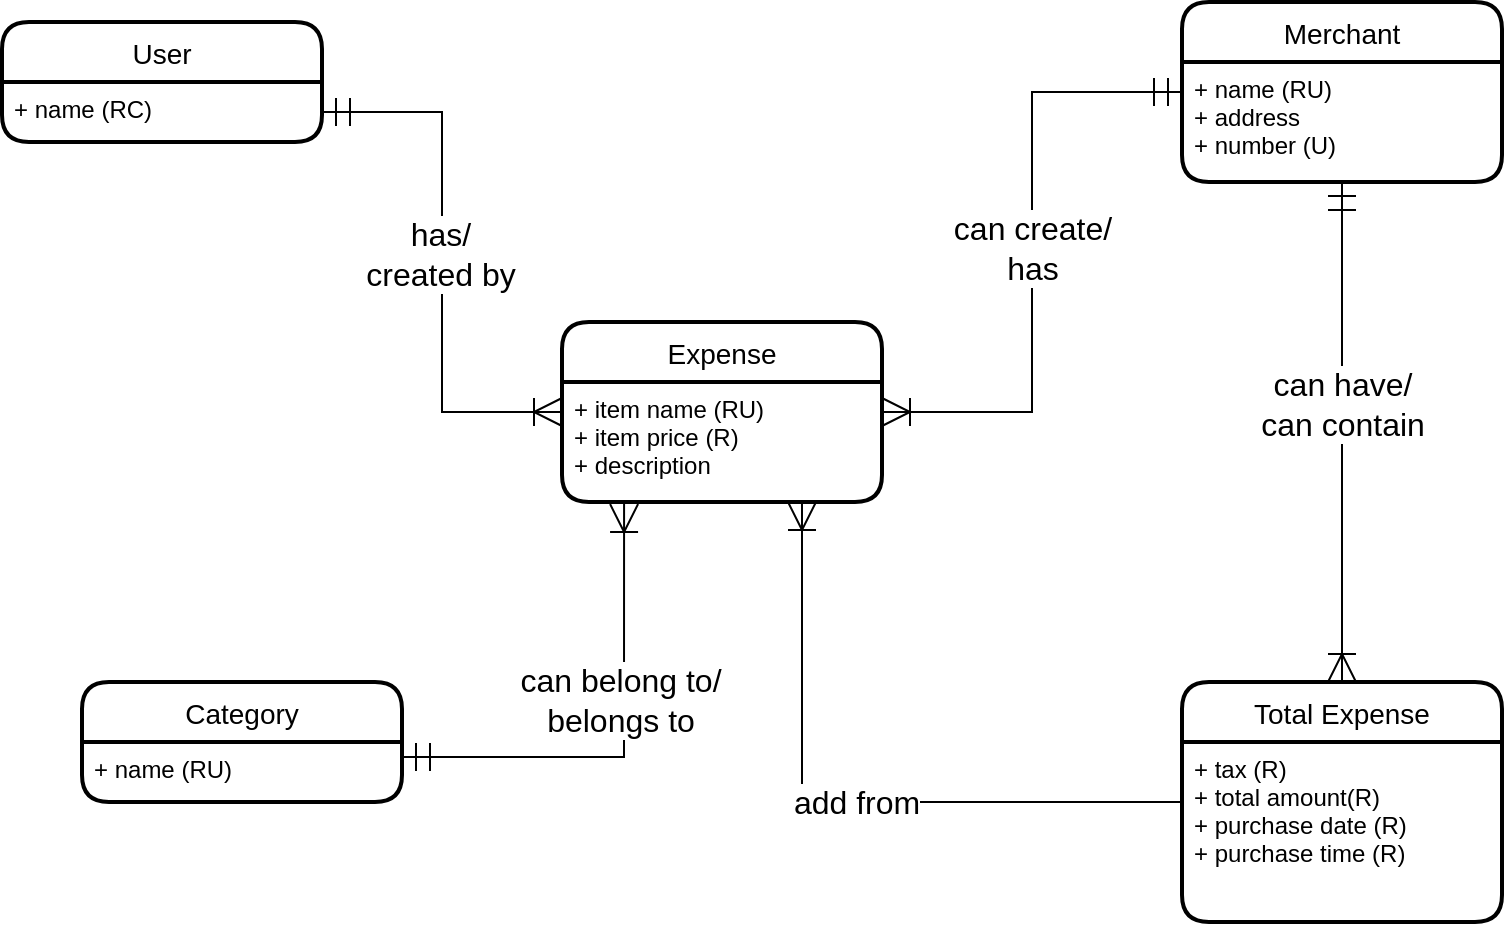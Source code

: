 <mxfile version="15.8.4" type="device"><diagram id="xryM245sqOs6J9Ns9IlV" name="Page-1"><mxGraphModel dx="946" dy="725" grid="1" gridSize="10" guides="1" tooltips="1" connect="1" arrows="1" fold="1" page="1" pageScale="1" pageWidth="850" pageHeight="1100" math="0" shadow="0"><root><mxCell id="0"/><mxCell id="1" parent="0"/><mxCell id="uug87bBkjpWuViZlWfPt-1" value="User" style="swimlane;childLayout=stackLayout;horizontal=1;startSize=30;horizontalStack=0;rounded=1;fontSize=14;fontStyle=0;strokeWidth=2;resizeParent=0;resizeLast=1;shadow=0;dashed=0;align=center;" parent="1" vertex="1"><mxGeometry x="10" y="170" width="160" height="60" as="geometry"/></mxCell><mxCell id="uug87bBkjpWuViZlWfPt-2" value="+ name (RC)" style="align=left;strokeColor=none;fillColor=none;spacingLeft=4;fontSize=12;verticalAlign=top;resizable=0;rotatable=0;part=1;" parent="uug87bBkjpWuViZlWfPt-1" vertex="1"><mxGeometry y="30" width="160" height="30" as="geometry"/></mxCell><mxCell id="uug87bBkjpWuViZlWfPt-3" value="Expense" style="swimlane;childLayout=stackLayout;horizontal=1;startSize=30;horizontalStack=0;rounded=1;fontSize=14;fontStyle=0;strokeWidth=2;resizeParent=0;resizeLast=1;shadow=0;dashed=0;align=center;" parent="1" vertex="1"><mxGeometry x="290" y="320" width="160" height="90" as="geometry"/></mxCell><mxCell id="uug87bBkjpWuViZlWfPt-4" value="+ item name (RU)&#10;+ item price (R)&#10;+ description" style="align=left;strokeColor=none;fillColor=none;spacingLeft=4;fontSize=12;verticalAlign=top;resizable=0;rotatable=0;part=1;" parent="uug87bBkjpWuViZlWfPt-3" vertex="1"><mxGeometry y="30" width="160" height="60" as="geometry"/></mxCell><mxCell id="uug87bBkjpWuViZlWfPt-5" value="Merchant" style="swimlane;childLayout=stackLayout;horizontal=1;startSize=30;horizontalStack=0;rounded=1;fontSize=14;fontStyle=0;strokeWidth=2;resizeParent=0;resizeLast=1;shadow=0;dashed=0;align=center;" parent="1" vertex="1"><mxGeometry x="600" y="160" width="160" height="90" as="geometry"/></mxCell><mxCell id="uug87bBkjpWuViZlWfPt-6" value="+ name (RU)&#10;+ address &#10;+ number (U)" style="align=left;strokeColor=none;fillColor=none;spacingLeft=4;fontSize=12;verticalAlign=top;resizable=0;rotatable=0;part=1;" parent="uug87bBkjpWuViZlWfPt-5" vertex="1"><mxGeometry y="30" width="160" height="60" as="geometry"/></mxCell><mxCell id="uug87bBkjpWuViZlWfPt-7" value="Category" style="swimlane;childLayout=stackLayout;horizontal=1;startSize=30;horizontalStack=0;rounded=1;fontSize=14;fontStyle=0;strokeWidth=2;resizeParent=0;resizeLast=1;shadow=0;dashed=0;align=center;" parent="1" vertex="1"><mxGeometry x="50" y="500" width="160" height="60" as="geometry"/></mxCell><mxCell id="uug87bBkjpWuViZlWfPt-8" value="+ name (RU)" style="align=left;strokeColor=none;fillColor=none;spacingLeft=4;fontSize=12;verticalAlign=top;resizable=0;rotatable=0;part=1;" parent="uug87bBkjpWuViZlWfPt-7" vertex="1"><mxGeometry y="30" width="160" height="30" as="geometry"/></mxCell><mxCell id="uug87bBkjpWuViZlWfPt-17" style="edgeStyle=orthogonalEdgeStyle;rounded=0;orthogonalLoop=1;jettySize=auto;html=1;exitX=0;exitY=0.5;exitDx=0;exitDy=0;startArrow=none;startFill=0;endArrow=ERoneToMany;endFill=0;startSize=12;endSize=12;entryX=0.75;entryY=1;entryDx=0;entryDy=0;" parent="1" source="uug87bBkjpWuViZlWfPt-9" target="uug87bBkjpWuViZlWfPt-4" edge="1"><mxGeometry relative="1" as="geometry"><mxPoint x="410" y="420" as="targetPoint"/></mxGeometry></mxCell><mxCell id="zBfKokCJh8dbw2JMQBDK-4" value="add from" style="edgeLabel;html=1;align=center;verticalAlign=middle;resizable=0;points=[];fontSize=16;" vertex="1" connectable="0" parent="uug87bBkjpWuViZlWfPt-17"><mxGeometry x="-0.041" relative="1" as="geometry"><mxPoint as="offset"/></mxGeometry></mxCell><mxCell id="uug87bBkjpWuViZlWfPt-18" style="edgeStyle=orthogonalEdgeStyle;rounded=0;orthogonalLoop=1;jettySize=auto;html=1;exitX=0.5;exitY=0;exitDx=0;exitDy=0;entryX=0.5;entryY=1;entryDx=0;entryDy=0;startArrow=ERoneToMany;startFill=0;endArrow=ERmandOne;endFill=0;startSize=12;endSize=12;" parent="1" source="uug87bBkjpWuViZlWfPt-9" target="uug87bBkjpWuViZlWfPt-6" edge="1"><mxGeometry relative="1" as="geometry"/></mxCell><mxCell id="zBfKokCJh8dbw2JMQBDK-5" value="can have/&lt;br&gt;can contain" style="edgeLabel;html=1;align=center;verticalAlign=middle;resizable=0;points=[];fontSize=16;" vertex="1" connectable="0" parent="uug87bBkjpWuViZlWfPt-18"><mxGeometry x="0.112" relative="1" as="geometry"><mxPoint as="offset"/></mxGeometry></mxCell><mxCell id="uug87bBkjpWuViZlWfPt-9" value="Total Expense" style="swimlane;childLayout=stackLayout;horizontal=1;startSize=30;horizontalStack=0;rounded=1;fontSize=14;fontStyle=0;strokeWidth=2;resizeParent=0;resizeLast=1;shadow=0;dashed=0;align=center;" parent="1" vertex="1"><mxGeometry x="600" y="500" width="160" height="120" as="geometry"/></mxCell><mxCell id="uug87bBkjpWuViZlWfPt-10" value="+ tax (R)&#10;+ total amount(R)&#10;+ purchase date (R)&#10;+ purchase time (R)" style="align=left;strokeColor=none;fillColor=none;spacingLeft=4;fontSize=12;verticalAlign=top;resizable=0;rotatable=0;part=1;" parent="uug87bBkjpWuViZlWfPt-9" vertex="1"><mxGeometry y="30" width="160" height="90" as="geometry"/></mxCell><mxCell id="uug87bBkjpWuViZlWfPt-14" style="edgeStyle=orthogonalEdgeStyle;rounded=0;orthogonalLoop=1;jettySize=auto;html=1;exitX=1;exitY=0.5;exitDx=0;exitDy=0;entryX=0;entryY=0.5;entryDx=0;entryDy=0;endSize=12;startSize=12;startArrow=ERmandOne;startFill=0;endArrow=ERoneToMany;endFill=0;" parent="1" source="uug87bBkjpWuViZlWfPt-2" target="uug87bBkjpWuViZlWfPt-3" edge="1"><mxGeometry relative="1" as="geometry"/></mxCell><mxCell id="zBfKokCJh8dbw2JMQBDK-1" value="&lt;font style=&quot;font-size: 16px&quot;&gt;has/&lt;br&gt;created by&lt;/font&gt;" style="edgeLabel;html=1;align=center;verticalAlign=middle;resizable=0;points=[];" vertex="1" connectable="0" parent="uug87bBkjpWuViZlWfPt-14"><mxGeometry x="-0.03" y="-1" relative="1" as="geometry"><mxPoint as="offset"/></mxGeometry></mxCell><mxCell id="uug87bBkjpWuViZlWfPt-15" style="edgeStyle=orthogonalEdgeStyle;rounded=0;orthogonalLoop=1;jettySize=auto;html=1;exitX=1;exitY=0.25;exitDx=0;exitDy=0;entryX=0;entryY=0.5;entryDx=0;entryDy=0;startArrow=ERoneToMany;startFill=0;endArrow=ERmandOne;endFill=0;startSize=12;endSize=12;" parent="1" source="uug87bBkjpWuViZlWfPt-4" target="uug87bBkjpWuViZlWfPt-5" edge="1"><mxGeometry relative="1" as="geometry"/></mxCell><mxCell id="zBfKokCJh8dbw2JMQBDK-2" value="can create/&lt;br&gt;has" style="edgeLabel;html=1;align=center;verticalAlign=middle;resizable=0;points=[];fontSize=16;" vertex="1" connectable="0" parent="uug87bBkjpWuViZlWfPt-15"><mxGeometry x="0.013" relative="1" as="geometry"><mxPoint as="offset"/></mxGeometry></mxCell><mxCell id="uug87bBkjpWuViZlWfPt-16" style="edgeStyle=orthogonalEdgeStyle;rounded=0;orthogonalLoop=1;jettySize=auto;html=1;exitX=1;exitY=0.25;exitDx=0;exitDy=0;entryX=0.194;entryY=1.017;entryDx=0;entryDy=0;entryPerimeter=0;startArrow=ERmandOne;startFill=0;endArrow=ERoneToMany;endFill=0;startSize=12;endSize=12;" parent="1" source="uug87bBkjpWuViZlWfPt-8" target="uug87bBkjpWuViZlWfPt-4" edge="1"><mxGeometry relative="1" as="geometry"/></mxCell><mxCell id="zBfKokCJh8dbw2JMQBDK-3" value="can belong to/&lt;br&gt;belongs to" style="edgeLabel;html=1;align=center;verticalAlign=middle;resizable=0;points=[];fontSize=16;" vertex="1" connectable="0" parent="uug87bBkjpWuViZlWfPt-16"><mxGeometry x="0.183" y="2" relative="1" as="geometry"><mxPoint y="1" as="offset"/></mxGeometry></mxCell></root></mxGraphModel></diagram></mxfile>